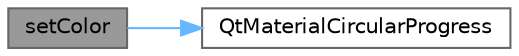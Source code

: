 digraph "setColor"
{
 // LATEX_PDF_SIZE
  bgcolor="transparent";
  edge [fontname=Helvetica,fontsize=10,labelfontname=Helvetica,labelfontsize=10];
  node [fontname=Helvetica,fontsize=10,shape=box,height=0.2,width=0.4];
  rankdir="LR";
  Node1 [id="Node000001",label="setColor",height=0.2,width=0.4,color="gray40", fillcolor="grey60", style="filled", fontcolor="black",tooltip="设置进度条颜色"];
  Node1 -> Node2 [id="edge1_Node000001_Node000002",color="steelblue1",style="solid",tooltip=" "];
  Node2 [id="Node000002",label="QtMaterialCircularProgress",height=0.2,width=0.4,color="grey40", fillcolor="white", style="filled",URL="$class_qt_material_circular_progress.html#af074b55195846245539a8d0841189d19",tooltip="构造函数，初始化圆形进度条"];
}
